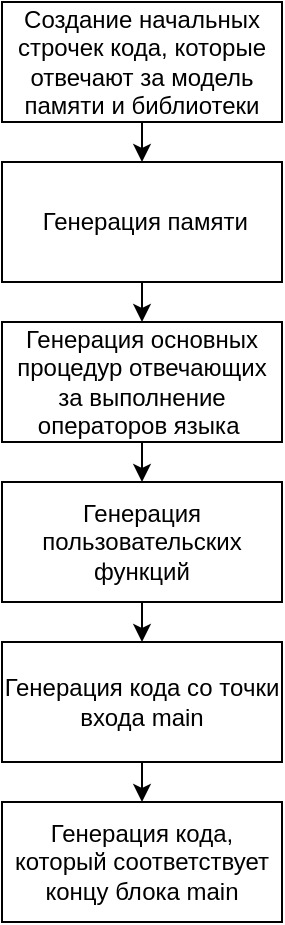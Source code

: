 <mxfile version="13.9.9" type="device"><diagram id="u5vAQFyKoS9s9rLlWIac" name="Страница 1"><mxGraphModel dx="1024" dy="592" grid="1" gridSize="10" guides="1" tooltips="1" connect="1" arrows="1" fold="1" page="1" pageScale="1" pageWidth="827" pageHeight="1169" math="0" shadow="0"><root><mxCell id="0"/><mxCell id="1" parent="0"/><mxCell id="ttDs3hS0S-A5VHNVVGjC-1" style="edgeStyle=orthogonalEdgeStyle;rounded=0;orthogonalLoop=1;jettySize=auto;html=1;exitX=0.5;exitY=1;exitDx=0;exitDy=0;entryX=0.5;entryY=0;entryDx=0;entryDy=0;" edge="1" parent="1" source="9nz1sbxrlSk29EJJONV3-1" target="9nz1sbxrlSk29EJJONV3-2"><mxGeometry relative="1" as="geometry"/></mxCell><mxCell id="9nz1sbxrlSk29EJJONV3-1" value="Создание начальных строчек кода, которые отвечают за модель памяти и библиотеки" style="rounded=0;whiteSpace=wrap;html=1;" parent="1" vertex="1"><mxGeometry x="340" y="130" width="140" height="60" as="geometry"/></mxCell><mxCell id="ttDs3hS0S-A5VHNVVGjC-2" style="edgeStyle=orthogonalEdgeStyle;rounded=0;orthogonalLoop=1;jettySize=auto;html=1;exitX=0.5;exitY=1;exitDx=0;exitDy=0;entryX=0.5;entryY=0;entryDx=0;entryDy=0;" edge="1" parent="1" source="9nz1sbxrlSk29EJJONV3-2" target="9nz1sbxrlSk29EJJONV3-3"><mxGeometry relative="1" as="geometry"/></mxCell><mxCell id="9nz1sbxrlSk29EJJONV3-2" value="&amp;nbsp;Генерация памяти" style="rounded=0;whiteSpace=wrap;html=1;" parent="1" vertex="1"><mxGeometry x="340" y="210" width="140" height="60" as="geometry"/></mxCell><mxCell id="ttDs3hS0S-A5VHNVVGjC-3" style="edgeStyle=orthogonalEdgeStyle;rounded=0;orthogonalLoop=1;jettySize=auto;html=1;exitX=0.5;exitY=1;exitDx=0;exitDy=0;entryX=0.5;entryY=0;entryDx=0;entryDy=0;" edge="1" parent="1" source="9nz1sbxrlSk29EJJONV3-3" target="9nz1sbxrlSk29EJJONV3-5"><mxGeometry relative="1" as="geometry"/></mxCell><mxCell id="9nz1sbxrlSk29EJJONV3-3" value="Генерация основных процедур отвечающих за выполнение операторов языка&amp;nbsp;" style="rounded=0;whiteSpace=wrap;html=1;" parent="1" vertex="1"><mxGeometry x="340" y="290" width="140" height="60" as="geometry"/></mxCell><mxCell id="ttDs3hS0S-A5VHNVVGjC-4" style="edgeStyle=orthogonalEdgeStyle;rounded=0;orthogonalLoop=1;jettySize=auto;html=1;exitX=0.5;exitY=1;exitDx=0;exitDy=0;entryX=0.5;entryY=0;entryDx=0;entryDy=0;" edge="1" parent="1" source="9nz1sbxrlSk29EJJONV3-5" target="9nz1sbxrlSk29EJJONV3-6"><mxGeometry relative="1" as="geometry"/></mxCell><mxCell id="9nz1sbxrlSk29EJJONV3-5" value="Генерация пользовательских функций" style="rounded=0;whiteSpace=wrap;html=1;" parent="1" vertex="1"><mxGeometry x="340" y="370" width="140" height="60" as="geometry"/></mxCell><mxCell id="ttDs3hS0S-A5VHNVVGjC-5" style="edgeStyle=orthogonalEdgeStyle;rounded=0;orthogonalLoop=1;jettySize=auto;html=1;exitX=0.5;exitY=1;exitDx=0;exitDy=0;entryX=0.5;entryY=0;entryDx=0;entryDy=0;" edge="1" parent="1" source="9nz1sbxrlSk29EJJONV3-6" target="9nz1sbxrlSk29EJJONV3-8"><mxGeometry relative="1" as="geometry"/></mxCell><mxCell id="9nz1sbxrlSk29EJJONV3-6" value="Генерация кода со точки входа main" style="rounded=0;whiteSpace=wrap;html=1;" parent="1" vertex="1"><mxGeometry x="340" y="450" width="140" height="60" as="geometry"/></mxCell><mxCell id="9nz1sbxrlSk29EJJONV3-8" value="Генерация кода, который соответствует концу блока main" style="rounded=0;whiteSpace=wrap;html=1;" parent="1" vertex="1"><mxGeometry x="340" y="530" width="140" height="60" as="geometry"/></mxCell></root></mxGraphModel></diagram></mxfile>